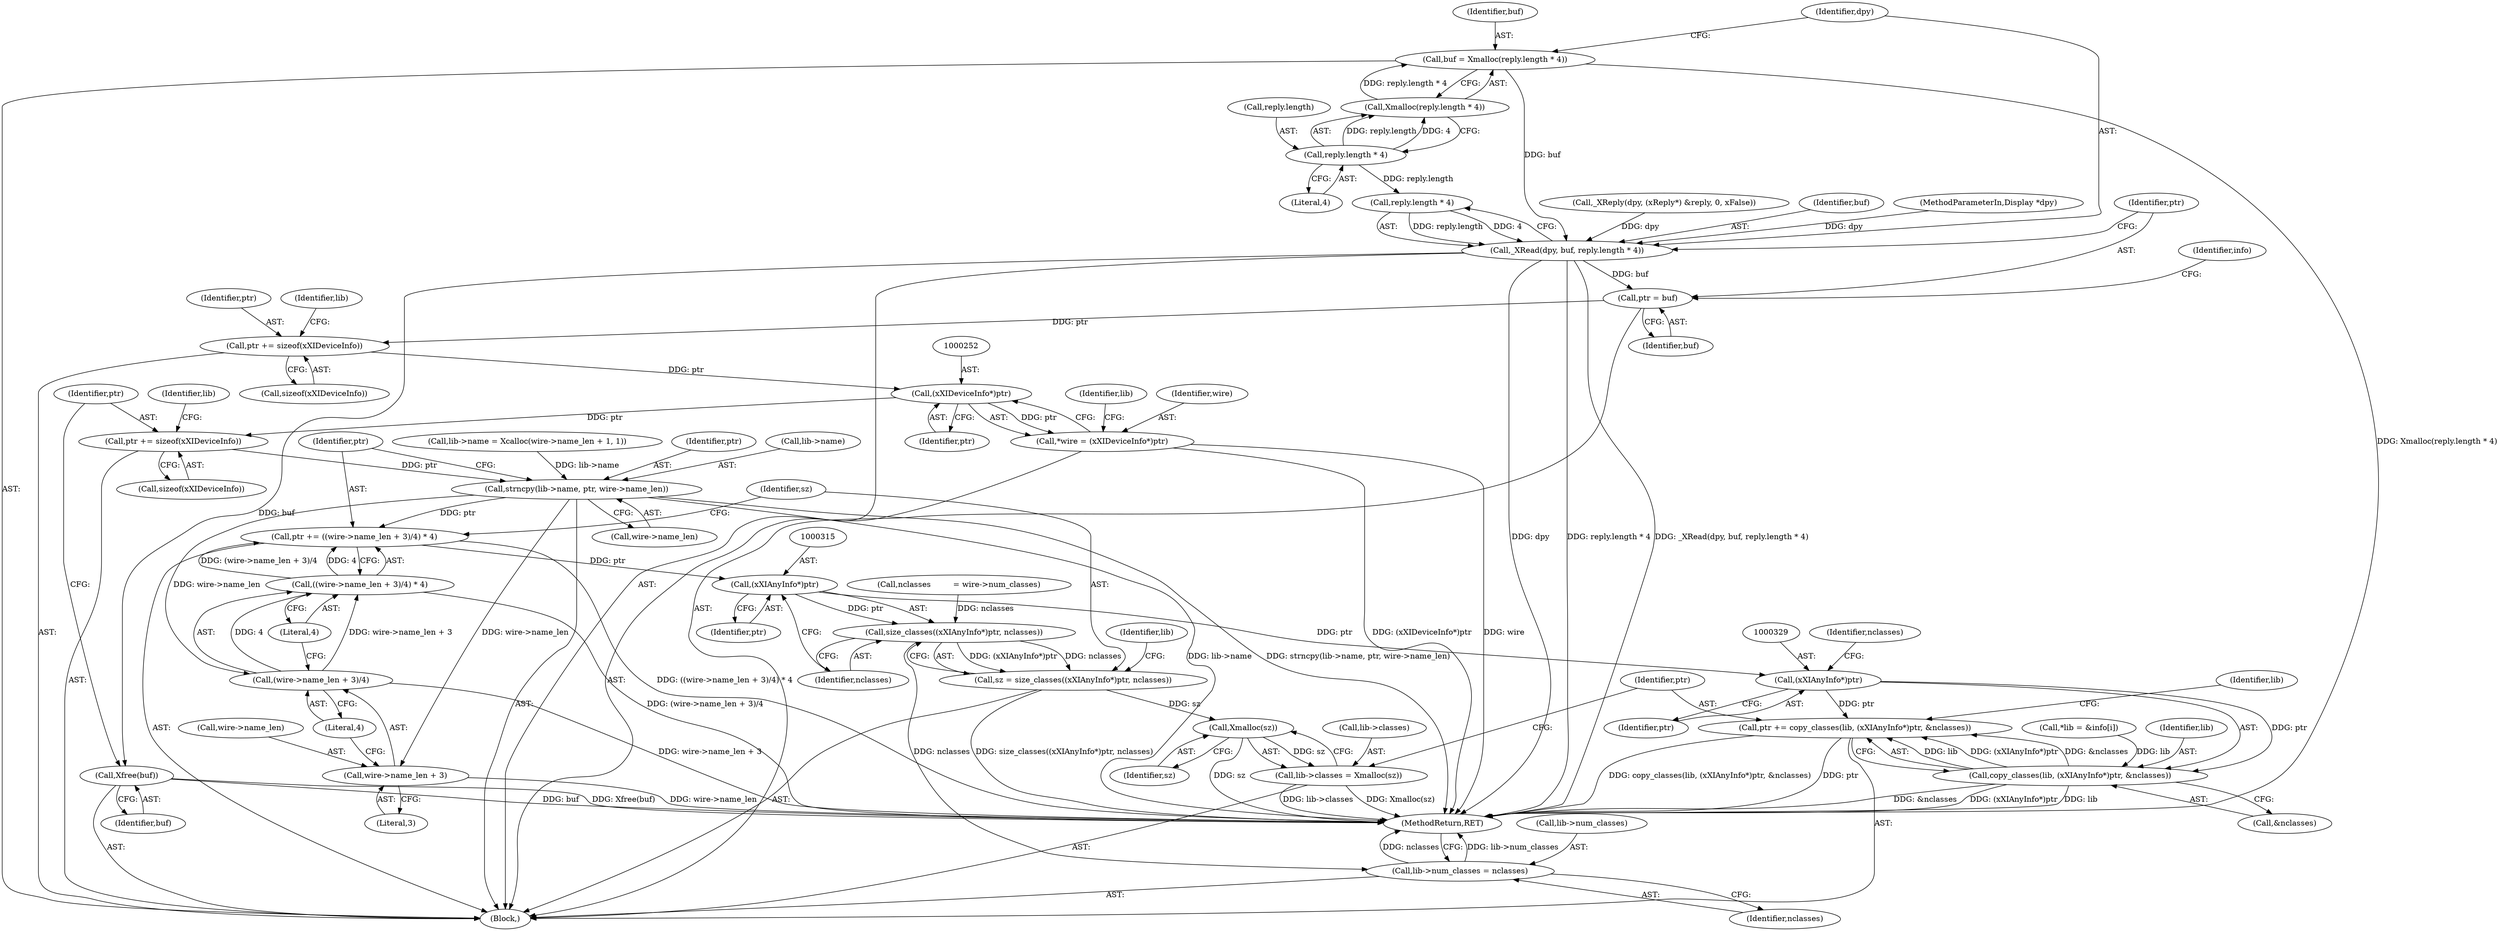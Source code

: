 digraph "0_libXi_19a9cd607de73947fcfb104682f203ffe4e1f4e5_2@API" {
"1000193" [label="(Call,buf = Xmalloc(reply.length * 4))"];
"1000195" [label="(Call,Xmalloc(reply.length * 4))"];
"1000196" [label="(Call,reply.length * 4)"];
"1000201" [label="(Call,_XRead(dpy, buf, reply.length * 4))"];
"1000209" [label="(Call,ptr = buf)"];
"1000226" [label="(Call,ptr += sizeof(xXIDeviceInfo))"];
"1000251" [label="(Call,(xXIDeviceInfo*)ptr)"];
"1000249" [label="(Call,*wire = (xXIDeviceInfo*)ptr)"];
"1000277" [label="(Call,ptr += sizeof(xXIDeviceInfo))"];
"1000292" [label="(Call,strncpy(lib->name, ptr, wire->name_len))"];
"1000300" [label="(Call,ptr += ((wire->name_len + 3)/4) * 4)"];
"1000314" [label="(Call,(xXIAnyInfo*)ptr)"];
"1000313" [label="(Call,size_classes((xXIAnyInfo*)ptr, nclasses))"];
"1000311" [label="(Call,sz = size_classes((xXIAnyInfo*)ptr, nclasses))"];
"1000322" [label="(Call,Xmalloc(sz))"];
"1000318" [label="(Call,lib->classes = Xmalloc(sz))"];
"1000333" [label="(Call,lib->num_classes = nclasses)"];
"1000328" [label="(Call,(xXIAnyInfo*)ptr)"];
"1000324" [label="(Call,ptr += copy_classes(lib, (xXIAnyInfo*)ptr, &nclasses))"];
"1000326" [label="(Call,copy_classes(lib, (xXIAnyInfo*)ptr, &nclasses))"];
"1000303" [label="(Call,(wire->name_len + 3)/4)"];
"1000302" [label="(Call,((wire->name_len + 3)/4) * 4)"];
"1000304" [label="(Call,wire->name_len + 3)"];
"1000275" [label="(Call,Xfree(buf))"];
"1000210" [label="(Identifier,ptr)"];
"1000251" [label="(Call,(xXIDeviceInfo*)ptr)"];
"1000200" [label="(Literal,4)"];
"1000201" [label="(Call,_XRead(dpy, buf, reply.length * 4))"];
"1000331" [label="(Call,&nclasses)"];
"1000242" [label="(Call,*lib = &info[i])"];
"1000310" [label="(Literal,4)"];
"1000301" [label="(Identifier,ptr)"];
"1000249" [label="(Call,*wire = (xXIDeviceInfo*)ptr)"];
"1000279" [label="(Call,sizeof(xXIDeviceInfo))"];
"1000335" [label="(Identifier,lib)"];
"1000163" [label="(Call,_XReply(dpy, (xReply*) &reply, 0, xFalse))"];
"1000320" [label="(Identifier,lib)"];
"1000197" [label="(Call,reply.length)"];
"1000228" [label="(Call,sizeof(xXIDeviceInfo))"];
"1000232" [label="(Identifier,lib)"];
"1000281" [label="(Call,lib->name = Xcalloc(wire->name_len + 1, 1))"];
"1000324" [label="(Call,ptr += copy_classes(lib, (xXIAnyInfo*)ptr, &nclasses))"];
"1000256" [label="(Identifier,lib)"];
"1000337" [label="(Identifier,nclasses)"];
"1000297" [label="(Call,wire->name_len)"];
"1000227" [label="(Identifier,ptr)"];
"1000318" [label="(Call,lib->classes = Xmalloc(sz))"];
"1000311" [label="(Call,sz = size_classes((xXIAnyInfo*)ptr, nclasses))"];
"1000303" [label="(Call,(wire->name_len + 3)/4)"];
"1000296" [label="(Identifier,ptr)"];
"1000317" [label="(Identifier,nclasses)"];
"1000283" [label="(Identifier,lib)"];
"1000106" [label="(Block,)"];
"1000204" [label="(Call,reply.length * 4)"];
"1000319" [label="(Call,lib->classes)"];
"1000277" [label="(Call,ptr += sizeof(xXIDeviceInfo))"];
"1000308" [label="(Literal,3)"];
"1000202" [label="(Identifier,dpy)"];
"1000325" [label="(Identifier,ptr)"];
"1000275" [label="(Call,Xfree(buf))"];
"1000309" [label="(Literal,4)"];
"1000209" [label="(Call,ptr = buf)"];
"1000203" [label="(Identifier,buf)"];
"1000226" [label="(Call,ptr += sizeof(xXIDeviceInfo))"];
"1000253" [label="(Identifier,ptr)"];
"1000221" [label="(Call,nclasses         = wire->num_classes)"];
"1000293" [label="(Call,lib->name)"];
"1000327" [label="(Identifier,lib)"];
"1000193" [label="(Call,buf = Xmalloc(reply.length * 4))"];
"1000292" [label="(Call,strncpy(lib->name, ptr, wire->name_len))"];
"1000278" [label="(Identifier,ptr)"];
"1000211" [label="(Identifier,buf)"];
"1000215" [label="(Identifier,info)"];
"1000300" [label="(Call,ptr += ((wire->name_len + 3)/4) * 4)"];
"1000334" [label="(Call,lib->num_classes)"];
"1000196" [label="(Call,reply.length * 4)"];
"1000323" [label="(Identifier,sz)"];
"1000304" [label="(Call,wire->name_len + 3)"];
"1000314" [label="(Call,(xXIAnyInfo*)ptr)"];
"1000312" [label="(Identifier,sz)"];
"1000103" [label="(MethodParameterIn,Display *dpy)"];
"1000313" [label="(Call,size_classes((xXIAnyInfo*)ptr, nclasses))"];
"1000316" [label="(Identifier,ptr)"];
"1000322" [label="(Call,Xmalloc(sz))"];
"1000302" [label="(Call,((wire->name_len + 3)/4) * 4)"];
"1000195" [label="(Call,Xmalloc(reply.length * 4))"];
"1000338" [label="(MethodReturn,RET)"];
"1000326" [label="(Call,copy_classes(lib, (xXIAnyInfo*)ptr, &nclasses))"];
"1000305" [label="(Call,wire->name_len)"];
"1000194" [label="(Identifier,buf)"];
"1000330" [label="(Identifier,ptr)"];
"1000332" [label="(Identifier,nclasses)"];
"1000250" [label="(Identifier,wire)"];
"1000333" [label="(Call,lib->num_classes = nclasses)"];
"1000328" [label="(Call,(xXIAnyInfo*)ptr)"];
"1000276" [label="(Identifier,buf)"];
"1000193" -> "1000106"  [label="AST: "];
"1000193" -> "1000195"  [label="CFG: "];
"1000194" -> "1000193"  [label="AST: "];
"1000195" -> "1000193"  [label="AST: "];
"1000202" -> "1000193"  [label="CFG: "];
"1000193" -> "1000338"  [label="DDG: Xmalloc(reply.length * 4)"];
"1000195" -> "1000193"  [label="DDG: reply.length * 4"];
"1000193" -> "1000201"  [label="DDG: buf"];
"1000195" -> "1000196"  [label="CFG: "];
"1000196" -> "1000195"  [label="AST: "];
"1000196" -> "1000195"  [label="DDG: reply.length"];
"1000196" -> "1000195"  [label="DDG: 4"];
"1000196" -> "1000200"  [label="CFG: "];
"1000197" -> "1000196"  [label="AST: "];
"1000200" -> "1000196"  [label="AST: "];
"1000196" -> "1000204"  [label="DDG: reply.length"];
"1000201" -> "1000106"  [label="AST: "];
"1000201" -> "1000204"  [label="CFG: "];
"1000202" -> "1000201"  [label="AST: "];
"1000203" -> "1000201"  [label="AST: "];
"1000204" -> "1000201"  [label="AST: "];
"1000210" -> "1000201"  [label="CFG: "];
"1000201" -> "1000338"  [label="DDG: _XRead(dpy, buf, reply.length * 4)"];
"1000201" -> "1000338"  [label="DDG: reply.length * 4"];
"1000201" -> "1000338"  [label="DDG: dpy"];
"1000163" -> "1000201"  [label="DDG: dpy"];
"1000103" -> "1000201"  [label="DDG: dpy"];
"1000204" -> "1000201"  [label="DDG: reply.length"];
"1000204" -> "1000201"  [label="DDG: 4"];
"1000201" -> "1000209"  [label="DDG: buf"];
"1000201" -> "1000275"  [label="DDG: buf"];
"1000209" -> "1000106"  [label="AST: "];
"1000209" -> "1000211"  [label="CFG: "];
"1000210" -> "1000209"  [label="AST: "];
"1000211" -> "1000209"  [label="AST: "];
"1000215" -> "1000209"  [label="CFG: "];
"1000209" -> "1000226"  [label="DDG: ptr"];
"1000226" -> "1000106"  [label="AST: "];
"1000226" -> "1000228"  [label="CFG: "];
"1000227" -> "1000226"  [label="AST: "];
"1000228" -> "1000226"  [label="AST: "];
"1000232" -> "1000226"  [label="CFG: "];
"1000226" -> "1000251"  [label="DDG: ptr"];
"1000251" -> "1000249"  [label="AST: "];
"1000251" -> "1000253"  [label="CFG: "];
"1000252" -> "1000251"  [label="AST: "];
"1000253" -> "1000251"  [label="AST: "];
"1000249" -> "1000251"  [label="CFG: "];
"1000251" -> "1000249"  [label="DDG: ptr"];
"1000251" -> "1000277"  [label="DDG: ptr"];
"1000249" -> "1000106"  [label="AST: "];
"1000250" -> "1000249"  [label="AST: "];
"1000256" -> "1000249"  [label="CFG: "];
"1000249" -> "1000338"  [label="DDG: (xXIDeviceInfo*)ptr"];
"1000249" -> "1000338"  [label="DDG: wire"];
"1000277" -> "1000106"  [label="AST: "];
"1000277" -> "1000279"  [label="CFG: "];
"1000278" -> "1000277"  [label="AST: "];
"1000279" -> "1000277"  [label="AST: "];
"1000283" -> "1000277"  [label="CFG: "];
"1000277" -> "1000292"  [label="DDG: ptr"];
"1000292" -> "1000106"  [label="AST: "];
"1000292" -> "1000297"  [label="CFG: "];
"1000293" -> "1000292"  [label="AST: "];
"1000296" -> "1000292"  [label="AST: "];
"1000297" -> "1000292"  [label="AST: "];
"1000301" -> "1000292"  [label="CFG: "];
"1000292" -> "1000338"  [label="DDG: lib->name"];
"1000292" -> "1000338"  [label="DDG: strncpy(lib->name, ptr, wire->name_len)"];
"1000281" -> "1000292"  [label="DDG: lib->name"];
"1000292" -> "1000300"  [label="DDG: ptr"];
"1000292" -> "1000303"  [label="DDG: wire->name_len"];
"1000292" -> "1000304"  [label="DDG: wire->name_len"];
"1000300" -> "1000106"  [label="AST: "];
"1000300" -> "1000302"  [label="CFG: "];
"1000301" -> "1000300"  [label="AST: "];
"1000302" -> "1000300"  [label="AST: "];
"1000312" -> "1000300"  [label="CFG: "];
"1000300" -> "1000338"  [label="DDG: ((wire->name_len + 3)/4) * 4"];
"1000302" -> "1000300"  [label="DDG: (wire->name_len + 3)/4"];
"1000302" -> "1000300"  [label="DDG: 4"];
"1000300" -> "1000314"  [label="DDG: ptr"];
"1000314" -> "1000313"  [label="AST: "];
"1000314" -> "1000316"  [label="CFG: "];
"1000315" -> "1000314"  [label="AST: "];
"1000316" -> "1000314"  [label="AST: "];
"1000317" -> "1000314"  [label="CFG: "];
"1000314" -> "1000313"  [label="DDG: ptr"];
"1000314" -> "1000328"  [label="DDG: ptr"];
"1000313" -> "1000311"  [label="AST: "];
"1000313" -> "1000317"  [label="CFG: "];
"1000317" -> "1000313"  [label="AST: "];
"1000311" -> "1000313"  [label="CFG: "];
"1000313" -> "1000311"  [label="DDG: (xXIAnyInfo*)ptr"];
"1000313" -> "1000311"  [label="DDG: nclasses"];
"1000221" -> "1000313"  [label="DDG: nclasses"];
"1000313" -> "1000333"  [label="DDG: nclasses"];
"1000311" -> "1000106"  [label="AST: "];
"1000312" -> "1000311"  [label="AST: "];
"1000320" -> "1000311"  [label="CFG: "];
"1000311" -> "1000338"  [label="DDG: size_classes((xXIAnyInfo*)ptr, nclasses)"];
"1000311" -> "1000322"  [label="DDG: sz"];
"1000322" -> "1000318"  [label="AST: "];
"1000322" -> "1000323"  [label="CFG: "];
"1000323" -> "1000322"  [label="AST: "];
"1000318" -> "1000322"  [label="CFG: "];
"1000322" -> "1000338"  [label="DDG: sz"];
"1000322" -> "1000318"  [label="DDG: sz"];
"1000318" -> "1000106"  [label="AST: "];
"1000319" -> "1000318"  [label="AST: "];
"1000325" -> "1000318"  [label="CFG: "];
"1000318" -> "1000338"  [label="DDG: lib->classes"];
"1000318" -> "1000338"  [label="DDG: Xmalloc(sz)"];
"1000333" -> "1000106"  [label="AST: "];
"1000333" -> "1000337"  [label="CFG: "];
"1000334" -> "1000333"  [label="AST: "];
"1000337" -> "1000333"  [label="AST: "];
"1000338" -> "1000333"  [label="CFG: "];
"1000333" -> "1000338"  [label="DDG: lib->num_classes"];
"1000333" -> "1000338"  [label="DDG: nclasses"];
"1000328" -> "1000326"  [label="AST: "];
"1000328" -> "1000330"  [label="CFG: "];
"1000329" -> "1000328"  [label="AST: "];
"1000330" -> "1000328"  [label="AST: "];
"1000332" -> "1000328"  [label="CFG: "];
"1000328" -> "1000324"  [label="DDG: ptr"];
"1000328" -> "1000326"  [label="DDG: ptr"];
"1000324" -> "1000106"  [label="AST: "];
"1000324" -> "1000326"  [label="CFG: "];
"1000325" -> "1000324"  [label="AST: "];
"1000326" -> "1000324"  [label="AST: "];
"1000335" -> "1000324"  [label="CFG: "];
"1000324" -> "1000338"  [label="DDG: copy_classes(lib, (xXIAnyInfo*)ptr, &nclasses)"];
"1000324" -> "1000338"  [label="DDG: ptr"];
"1000326" -> "1000324"  [label="DDG: lib"];
"1000326" -> "1000324"  [label="DDG: (xXIAnyInfo*)ptr"];
"1000326" -> "1000324"  [label="DDG: &nclasses"];
"1000326" -> "1000331"  [label="CFG: "];
"1000327" -> "1000326"  [label="AST: "];
"1000331" -> "1000326"  [label="AST: "];
"1000326" -> "1000338"  [label="DDG: &nclasses"];
"1000326" -> "1000338"  [label="DDG: (xXIAnyInfo*)ptr"];
"1000326" -> "1000338"  [label="DDG: lib"];
"1000242" -> "1000326"  [label="DDG: lib"];
"1000303" -> "1000302"  [label="AST: "];
"1000303" -> "1000309"  [label="CFG: "];
"1000304" -> "1000303"  [label="AST: "];
"1000309" -> "1000303"  [label="AST: "];
"1000310" -> "1000303"  [label="CFG: "];
"1000303" -> "1000338"  [label="DDG: wire->name_len + 3"];
"1000303" -> "1000302"  [label="DDG: wire->name_len + 3"];
"1000303" -> "1000302"  [label="DDG: 4"];
"1000302" -> "1000310"  [label="CFG: "];
"1000310" -> "1000302"  [label="AST: "];
"1000302" -> "1000338"  [label="DDG: (wire->name_len + 3)/4"];
"1000304" -> "1000308"  [label="CFG: "];
"1000305" -> "1000304"  [label="AST: "];
"1000308" -> "1000304"  [label="AST: "];
"1000309" -> "1000304"  [label="CFG: "];
"1000304" -> "1000338"  [label="DDG: wire->name_len"];
"1000275" -> "1000106"  [label="AST: "];
"1000275" -> "1000276"  [label="CFG: "];
"1000276" -> "1000275"  [label="AST: "];
"1000278" -> "1000275"  [label="CFG: "];
"1000275" -> "1000338"  [label="DDG: Xfree(buf)"];
"1000275" -> "1000338"  [label="DDG: buf"];
}
